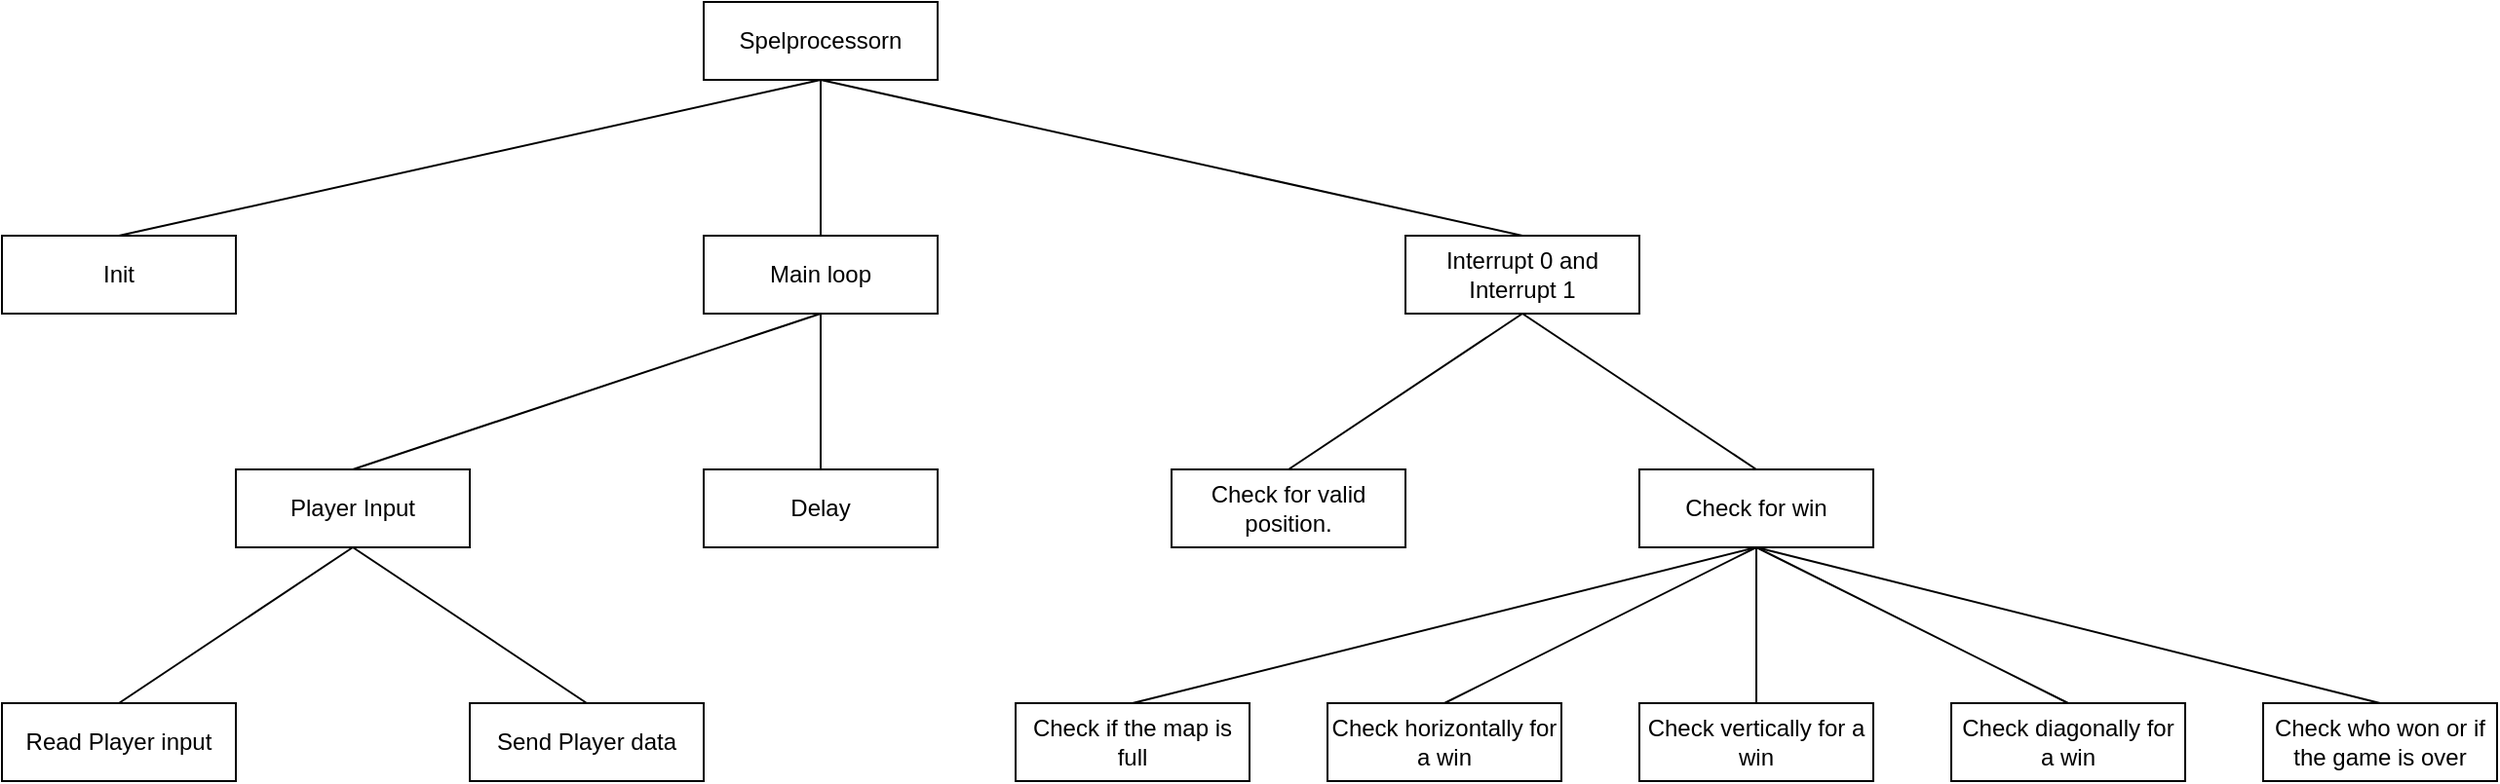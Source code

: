 <mxfile version="12.8.1" type="device"><diagram name="Page-1" id="10a91c8b-09ff-31b1-d368-03940ed4cc9e"><mxGraphModel dx="1185" dy="738" grid="1" gridSize="10" guides="1" tooltips="1" connect="1" arrows="1" fold="1" page="1" pageScale="1" pageWidth="1100" pageHeight="850" background="#ffffff" math="0" shadow="0"><root><mxCell id="0"/><mxCell id="1" parent="0"/><mxCell id="E0Hg9MYK-uzQGM0NNARw-6" value="Init" style="rounded=0;whiteSpace=wrap;html=1;" vertex="1" parent="1"><mxGeometry y="160" width="120" height="40" as="geometry"/></mxCell><mxCell id="E0Hg9MYK-uzQGM0NNARw-7" value="Main loop" style="rounded=0;whiteSpace=wrap;html=1;" vertex="1" parent="1"><mxGeometry x="360" y="160" width="120" height="40" as="geometry"/></mxCell><mxCell id="E0Hg9MYK-uzQGM0NNARw-9" value="Read Player input" style="rounded=0;whiteSpace=wrap;html=1;" vertex="1" parent="1"><mxGeometry y="400" width="120" height="40" as="geometry"/></mxCell><mxCell id="E0Hg9MYK-uzQGM0NNARw-12" value="Player Input" style="rounded=0;whiteSpace=wrap;html=1;" vertex="1" parent="1"><mxGeometry x="120" y="280" width="120" height="40" as="geometry"/></mxCell><mxCell id="E0Hg9MYK-uzQGM0NNARw-14" value="Send Player data" style="rounded=0;whiteSpace=wrap;html=1;" vertex="1" parent="1"><mxGeometry x="240" y="400" width="120" height="40" as="geometry"/></mxCell><mxCell id="E0Hg9MYK-uzQGM0NNARw-15" value="Delay" style="rounded=0;whiteSpace=wrap;html=1;" vertex="1" parent="1"><mxGeometry x="360" y="280" width="120" height="40" as="geometry"/></mxCell><mxCell id="E0Hg9MYK-uzQGM0NNARw-16" value="" style="endArrow=none;html=1;exitX=0.5;exitY=0;exitDx=0;exitDy=0;entryX=0.5;entryY=1;entryDx=0;entryDy=0;" edge="1" parent="1" source="E0Hg9MYK-uzQGM0NNARw-14" target="E0Hg9MYK-uzQGM0NNARw-12"><mxGeometry width="50" height="50" relative="1" as="geometry"><mxPoint x="140" y="480" as="sourcePoint"/><mxPoint x="190" y="430" as="targetPoint"/></mxGeometry></mxCell><mxCell id="E0Hg9MYK-uzQGM0NNARw-17" value="" style="endArrow=none;html=1;exitX=0.5;exitY=0;exitDx=0;exitDy=0;entryX=0.5;entryY=1;entryDx=0;entryDy=0;" edge="1" parent="1" source="E0Hg9MYK-uzQGM0NNARw-9" target="E0Hg9MYK-uzQGM0NNARw-12"><mxGeometry width="50" height="50" relative="1" as="geometry"><mxPoint x="140" y="480" as="sourcePoint"/><mxPoint x="190" y="430" as="targetPoint"/></mxGeometry></mxCell><mxCell id="E0Hg9MYK-uzQGM0NNARw-19" value="" style="endArrow=none;html=1;exitX=0.5;exitY=0;exitDx=0;exitDy=0;entryX=0.5;entryY=1;entryDx=0;entryDy=0;" edge="1" parent="1" source="E0Hg9MYK-uzQGM0NNARw-12" target="E0Hg9MYK-uzQGM0NNARw-7"><mxGeometry width="50" height="50" relative="1" as="geometry"><mxPoint x="360" y="290" as="sourcePoint"/><mxPoint x="410" y="240" as="targetPoint"/></mxGeometry></mxCell><mxCell id="E0Hg9MYK-uzQGM0NNARw-20" value="" style="endArrow=none;html=1;entryX=0.5;entryY=1;entryDx=0;entryDy=0;" edge="1" parent="1" source="E0Hg9MYK-uzQGM0NNARw-15" target="E0Hg9MYK-uzQGM0NNARw-7"><mxGeometry width="50" height="50" relative="1" as="geometry"><mxPoint x="360" y="290" as="sourcePoint"/><mxPoint x="410" y="240" as="targetPoint"/></mxGeometry></mxCell><mxCell id="E0Hg9MYK-uzQGM0NNARw-22" value="" style="endArrow=none;html=1;exitX=0.5;exitY=0;exitDx=0;exitDy=0;entryX=0.5;entryY=1;entryDx=0;entryDy=0;" edge="1" parent="1" source="E0Hg9MYK-uzQGM0NNARw-7" target="E0Hg9MYK-uzQGM0NNARw-5"><mxGeometry width="50" height="50" relative="1" as="geometry"><mxPoint x="360" y="150" as="sourcePoint"/><mxPoint x="410" y="100" as="targetPoint"/></mxGeometry></mxCell><mxCell id="E0Hg9MYK-uzQGM0NNARw-23" value="" style="endArrow=none;html=1;exitX=0.5;exitY=0;exitDx=0;exitDy=0;entryX=0.5;entryY=1;entryDx=0;entryDy=0;" edge="1" parent="1" source="E0Hg9MYK-uzQGM0NNARw-6" target="E0Hg9MYK-uzQGM0NNARw-5"><mxGeometry width="50" height="50" relative="1" as="geometry"><mxPoint x="360" y="150" as="sourcePoint"/><mxPoint x="410" y="100" as="targetPoint"/></mxGeometry></mxCell><mxCell id="E0Hg9MYK-uzQGM0NNARw-25" value="Interrupt 0 and Interrupt 1" style="rounded=0;whiteSpace=wrap;html=1;" vertex="1" parent="1"><mxGeometry x="720" y="160" width="120" height="40" as="geometry"/></mxCell><mxCell id="E0Hg9MYK-uzQGM0NNARw-28" value="Check for win" style="rounded=0;whiteSpace=wrap;html=1;" vertex="1" parent="1"><mxGeometry x="840" y="280" width="120" height="40" as="geometry"/></mxCell><mxCell id="E0Hg9MYK-uzQGM0NNARw-29" value="Check if the map is full" style="rounded=0;whiteSpace=wrap;html=1;" vertex="1" parent="1"><mxGeometry x="520" y="400" width="120" height="40" as="geometry"/></mxCell><mxCell id="E0Hg9MYK-uzQGM0NNARw-30" value="Check for valid position." style="rounded=0;whiteSpace=wrap;html=1;" vertex="1" parent="1"><mxGeometry x="600" y="280" width="120" height="40" as="geometry"/></mxCell><mxCell id="E0Hg9MYK-uzQGM0NNARw-31" value="" style="endArrow=none;html=1;exitX=0.5;exitY=0;exitDx=0;exitDy=0;entryX=0.5;entryY=1;entryDx=0;entryDy=0;" edge="1" parent="1" source="E0Hg9MYK-uzQGM0NNARw-30" target="E0Hg9MYK-uzQGM0NNARw-25"><mxGeometry width="50" height="50" relative="1" as="geometry"><mxPoint x="705" y="280" as="sourcePoint"/><mxPoint x="740" y="270" as="targetPoint"/></mxGeometry></mxCell><mxCell id="E0Hg9MYK-uzQGM0NNARw-34" value="" style="endArrow=none;html=1;exitX=0.5;exitY=0;exitDx=0;exitDy=0;entryX=0.5;entryY=1;entryDx=0;entryDy=0;" edge="1" parent="1" source="E0Hg9MYK-uzQGM0NNARw-28" target="E0Hg9MYK-uzQGM0NNARw-25"><mxGeometry width="50" height="50" relative="1" as="geometry"><mxPoint x="830" y="280" as="sourcePoint"/><mxPoint x="880" y="230" as="targetPoint"/></mxGeometry></mxCell><mxCell id="E0Hg9MYK-uzQGM0NNARw-36" value="Check who won or if the game is over" style="rounded=0;whiteSpace=wrap;html=1;" vertex="1" parent="1"><mxGeometry x="1160" y="400" width="120" height="40" as="geometry"/></mxCell><mxCell id="E0Hg9MYK-uzQGM0NNARw-37" value="Check diagonally for a win" style="rounded=0;whiteSpace=wrap;html=1;" vertex="1" parent="1"><mxGeometry x="1000" y="400" width="120" height="40" as="geometry"/></mxCell><mxCell id="E0Hg9MYK-uzQGM0NNARw-38" value="Check vertically for a win" style="rounded=0;whiteSpace=wrap;html=1;" vertex="1" parent="1"><mxGeometry x="840" y="400" width="120" height="40" as="geometry"/></mxCell><mxCell id="E0Hg9MYK-uzQGM0NNARw-39" value="Check horizontally for a win" style="rounded=0;whiteSpace=wrap;html=1;" vertex="1" parent="1"><mxGeometry x="680" y="400" width="120" height="40" as="geometry"/></mxCell><mxCell id="E0Hg9MYK-uzQGM0NNARw-43" value="" style="endArrow=none;html=1;exitX=0.5;exitY=0;exitDx=0;exitDy=0;entryX=0.5;entryY=1;entryDx=0;entryDy=0;" edge="1" parent="1" source="E0Hg9MYK-uzQGM0NNARw-29" target="E0Hg9MYK-uzQGM0NNARw-28"><mxGeometry width="50" height="50" relative="1" as="geometry"><mxPoint x="1050" y="440" as="sourcePoint"/><mxPoint x="1100" y="390" as="targetPoint"/></mxGeometry></mxCell><mxCell id="E0Hg9MYK-uzQGM0NNARw-44" value="" style="endArrow=none;html=1;exitX=0.5;exitY=0;exitDx=0;exitDy=0;entryX=0.5;entryY=1;entryDx=0;entryDy=0;" edge="1" parent="1" source="E0Hg9MYK-uzQGM0NNARw-39" target="E0Hg9MYK-uzQGM0NNARw-28"><mxGeometry width="50" height="50" relative="1" as="geometry"><mxPoint x="1050" y="440" as="sourcePoint"/><mxPoint x="1100" y="390" as="targetPoint"/></mxGeometry></mxCell><mxCell id="E0Hg9MYK-uzQGM0NNARw-45" value="" style="endArrow=none;html=1;exitX=0.5;exitY=0;exitDx=0;exitDy=0;entryX=0.5;entryY=1;entryDx=0;entryDy=0;" edge="1" parent="1" source="E0Hg9MYK-uzQGM0NNARw-38" target="E0Hg9MYK-uzQGM0NNARw-28"><mxGeometry width="50" height="50" relative="1" as="geometry"><mxPoint x="1050" y="440" as="sourcePoint"/><mxPoint x="1100" y="390" as="targetPoint"/></mxGeometry></mxCell><mxCell id="E0Hg9MYK-uzQGM0NNARw-46" value="" style="endArrow=none;html=1;exitX=0.5;exitY=0;exitDx=0;exitDy=0;entryX=0.5;entryY=1;entryDx=0;entryDy=0;" edge="1" parent="1" source="E0Hg9MYK-uzQGM0NNARw-36" target="E0Hg9MYK-uzQGM0NNARw-28"><mxGeometry width="50" height="50" relative="1" as="geometry"><mxPoint x="1050" y="440" as="sourcePoint"/><mxPoint x="1100" y="390" as="targetPoint"/></mxGeometry></mxCell><mxCell id="E0Hg9MYK-uzQGM0NNARw-47" value="" style="endArrow=none;html=1;exitX=0.5;exitY=0;exitDx=0;exitDy=0;entryX=0.5;entryY=1;entryDx=0;entryDy=0;" edge="1" parent="1" source="E0Hg9MYK-uzQGM0NNARw-37" target="E0Hg9MYK-uzQGM0NNARw-28"><mxGeometry width="50" height="50" relative="1" as="geometry"><mxPoint x="1050" y="440" as="sourcePoint"/><mxPoint x="1100" y="390" as="targetPoint"/></mxGeometry></mxCell><mxCell id="E0Hg9MYK-uzQGM0NNARw-5" value="Spelprocessorn" style="rounded=0;whiteSpace=wrap;html=1;" vertex="1" parent="1"><mxGeometry x="360" y="40" width="120" height="40" as="geometry"/></mxCell><mxCell id="E0Hg9MYK-uzQGM0NNARw-63" value="" style="endArrow=none;html=1;exitX=0.5;exitY=0;exitDx=0;exitDy=0;entryX=0.5;entryY=1;entryDx=0;entryDy=0;" edge="1" parent="1" source="E0Hg9MYK-uzQGM0NNARw-25" target="E0Hg9MYK-uzQGM0NNARw-5"><mxGeometry width="50" height="50" relative="1" as="geometry"><mxPoint x="940" y="180" as="sourcePoint"/><mxPoint x="410" y="100" as="targetPoint"/></mxGeometry></mxCell></root></mxGraphModel></diagram></mxfile>